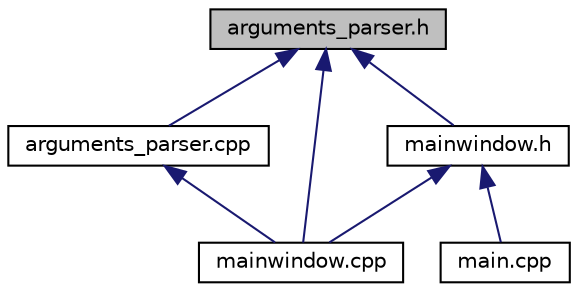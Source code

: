 digraph "arguments_parser.h"
{
 // LATEX_PDF_SIZE
  edge [fontname="Helvetica",fontsize="10",labelfontname="Helvetica",labelfontsize="10"];
  node [fontname="Helvetica",fontsize="10",shape=record];
  Node1 [label="arguments_parser.h",height=0.2,width=0.4,color="black", fillcolor="grey75", style="filled", fontcolor="black",tooltip="Hlavičkový soubor pro parser kalkulačky."];
  Node1 -> Node2 [dir="back",color="midnightblue",fontsize="10",style="solid",fontname="Helvetica"];
  Node2 [label="arguments_parser.cpp",height=0.2,width=0.4,color="black", fillcolor="white", style="filled",URL="$arguments__parser_8cpp.html",tooltip="Parser kalkulačky."];
  Node2 -> Node3 [dir="back",color="midnightblue",fontsize="10",style="solid",fontname="Helvetica"];
  Node3 [label="mainwindow.cpp",height=0.2,width=0.4,color="black", fillcolor="white", style="filled",URL="$mainwindow_8cpp.html",tooltip="Třída spojující uživatelské rozhraní a backend."];
  Node1 -> Node3 [dir="back",color="midnightblue",fontsize="10",style="solid",fontname="Helvetica"];
  Node1 -> Node4 [dir="back",color="midnightblue",fontsize="10",style="solid",fontname="Helvetica"];
  Node4 [label="mainwindow.h",height=0.2,width=0.4,color="black", fillcolor="white", style="filled",URL="$mainwindow_8h.html",tooltip="Hlavičkový soubor pro třídu MainWindow která reprezentuje okno."];
  Node4 -> Node5 [dir="back",color="midnightblue",fontsize="10",style="solid",fontname="Helvetica"];
  Node5 [label="main.cpp",height=0.2,width=0.4,color="black", fillcolor="white", style="filled",URL="$main_8cpp.html",tooltip="Hlavní funkce pro spuštění uživatelského rozhraní kalkulačky."];
  Node4 -> Node3 [dir="back",color="midnightblue",fontsize="10",style="solid",fontname="Helvetica"];
}
